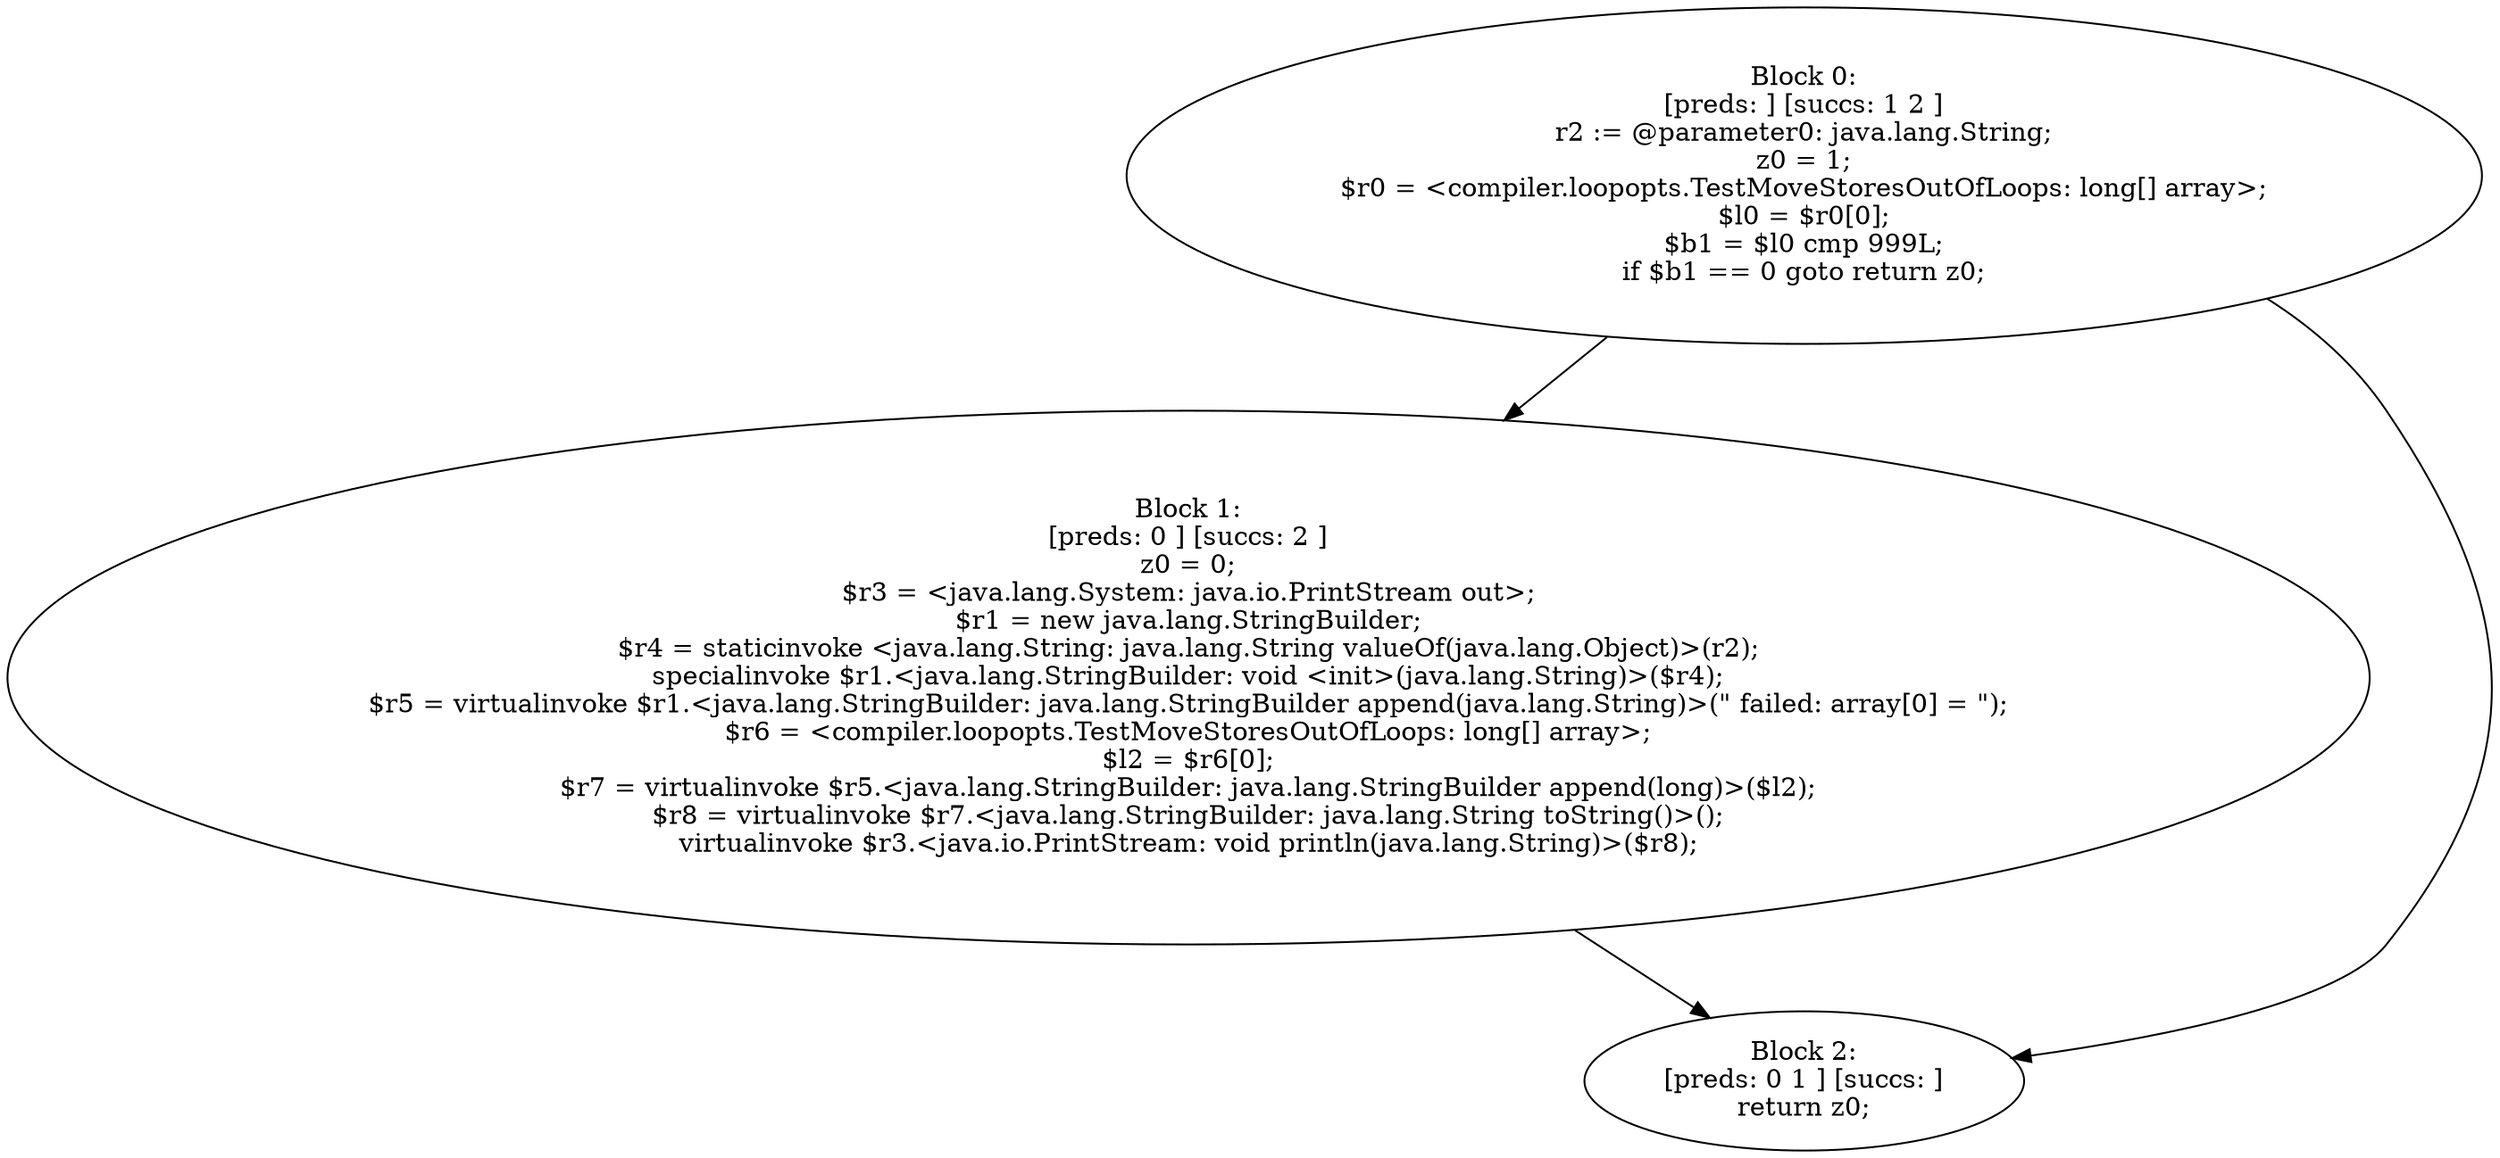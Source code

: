 digraph "unitGraph" {
    "Block 0:
[preds: ] [succs: 1 2 ]
r2 := @parameter0: java.lang.String;
z0 = 1;
$r0 = <compiler.loopopts.TestMoveStoresOutOfLoops: long[] array>;
$l0 = $r0[0];
$b1 = $l0 cmp 999L;
if $b1 == 0 goto return z0;
"
    "Block 1:
[preds: 0 ] [succs: 2 ]
z0 = 0;
$r3 = <java.lang.System: java.io.PrintStream out>;
$r1 = new java.lang.StringBuilder;
$r4 = staticinvoke <java.lang.String: java.lang.String valueOf(java.lang.Object)>(r2);
specialinvoke $r1.<java.lang.StringBuilder: void <init>(java.lang.String)>($r4);
$r5 = virtualinvoke $r1.<java.lang.StringBuilder: java.lang.StringBuilder append(java.lang.String)>(\" failed: array[0] = \");
$r6 = <compiler.loopopts.TestMoveStoresOutOfLoops: long[] array>;
$l2 = $r6[0];
$r7 = virtualinvoke $r5.<java.lang.StringBuilder: java.lang.StringBuilder append(long)>($l2);
$r8 = virtualinvoke $r7.<java.lang.StringBuilder: java.lang.String toString()>();
virtualinvoke $r3.<java.io.PrintStream: void println(java.lang.String)>($r8);
"
    "Block 2:
[preds: 0 1 ] [succs: ]
return z0;
"
    "Block 0:
[preds: ] [succs: 1 2 ]
r2 := @parameter0: java.lang.String;
z0 = 1;
$r0 = <compiler.loopopts.TestMoveStoresOutOfLoops: long[] array>;
$l0 = $r0[0];
$b1 = $l0 cmp 999L;
if $b1 == 0 goto return z0;
"->"Block 1:
[preds: 0 ] [succs: 2 ]
z0 = 0;
$r3 = <java.lang.System: java.io.PrintStream out>;
$r1 = new java.lang.StringBuilder;
$r4 = staticinvoke <java.lang.String: java.lang.String valueOf(java.lang.Object)>(r2);
specialinvoke $r1.<java.lang.StringBuilder: void <init>(java.lang.String)>($r4);
$r5 = virtualinvoke $r1.<java.lang.StringBuilder: java.lang.StringBuilder append(java.lang.String)>(\" failed: array[0] = \");
$r6 = <compiler.loopopts.TestMoveStoresOutOfLoops: long[] array>;
$l2 = $r6[0];
$r7 = virtualinvoke $r5.<java.lang.StringBuilder: java.lang.StringBuilder append(long)>($l2);
$r8 = virtualinvoke $r7.<java.lang.StringBuilder: java.lang.String toString()>();
virtualinvoke $r3.<java.io.PrintStream: void println(java.lang.String)>($r8);
";
    "Block 0:
[preds: ] [succs: 1 2 ]
r2 := @parameter0: java.lang.String;
z0 = 1;
$r0 = <compiler.loopopts.TestMoveStoresOutOfLoops: long[] array>;
$l0 = $r0[0];
$b1 = $l0 cmp 999L;
if $b1 == 0 goto return z0;
"->"Block 2:
[preds: 0 1 ] [succs: ]
return z0;
";
    "Block 1:
[preds: 0 ] [succs: 2 ]
z0 = 0;
$r3 = <java.lang.System: java.io.PrintStream out>;
$r1 = new java.lang.StringBuilder;
$r4 = staticinvoke <java.lang.String: java.lang.String valueOf(java.lang.Object)>(r2);
specialinvoke $r1.<java.lang.StringBuilder: void <init>(java.lang.String)>($r4);
$r5 = virtualinvoke $r1.<java.lang.StringBuilder: java.lang.StringBuilder append(java.lang.String)>(\" failed: array[0] = \");
$r6 = <compiler.loopopts.TestMoveStoresOutOfLoops: long[] array>;
$l2 = $r6[0];
$r7 = virtualinvoke $r5.<java.lang.StringBuilder: java.lang.StringBuilder append(long)>($l2);
$r8 = virtualinvoke $r7.<java.lang.StringBuilder: java.lang.String toString()>();
virtualinvoke $r3.<java.io.PrintStream: void println(java.lang.String)>($r8);
"->"Block 2:
[preds: 0 1 ] [succs: ]
return z0;
";
}
